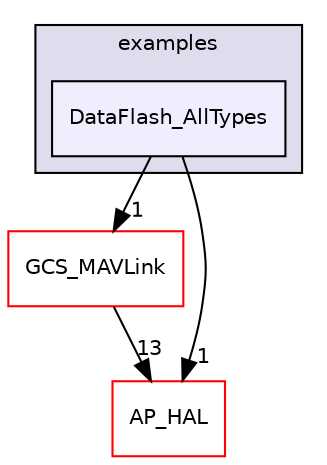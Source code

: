 digraph "libraries/DataFlash/examples/DataFlash_AllTypes" {
  compound=true
  node [ fontsize="10", fontname="Helvetica"];
  edge [ labelfontsize="10", labelfontname="Helvetica"];
  subgraph clusterdir_1b7bcf03c45af83547efde6091648c44 {
    graph [ bgcolor="#ddddee", pencolor="black", label="examples" fontname="Helvetica", fontsize="10", URL="dir_1b7bcf03c45af83547efde6091648c44.html"]
  dir_136960ed6987f35154061ae4b4180023 [shape=box, label="DataFlash_AllTypes", style="filled", fillcolor="#eeeeff", pencolor="black", URL="dir_136960ed6987f35154061ae4b4180023.html"];
  }
  dir_be870cb78c6e1bc08f9e4388e1828b4d [shape=box label="GCS_MAVLink" fillcolor="white" style="filled" color="red" URL="dir_be870cb78c6e1bc08f9e4388e1828b4d.html"];
  dir_1cbc10423b2512b31103883361e0123b [shape=box label="AP_HAL" fillcolor="white" style="filled" color="red" URL="dir_1cbc10423b2512b31103883361e0123b.html"];
  dir_be870cb78c6e1bc08f9e4388e1828b4d->dir_1cbc10423b2512b31103883361e0123b [headlabel="13", labeldistance=1.5 headhref="dir_000179_000057.html"];
  dir_136960ed6987f35154061ae4b4180023->dir_be870cb78c6e1bc08f9e4388e1828b4d [headlabel="1", labeldistance=1.5 headhref="dir_000168_000179.html"];
  dir_136960ed6987f35154061ae4b4180023->dir_1cbc10423b2512b31103883361e0123b [headlabel="1", labeldistance=1.5 headhref="dir_000168_000057.html"];
}

